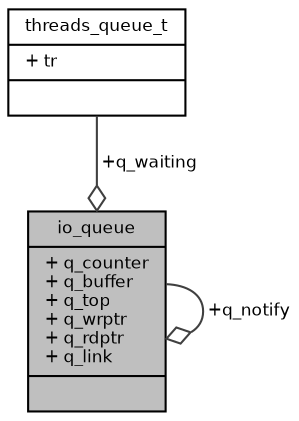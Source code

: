 digraph "io_queue"
{
  bgcolor="transparent";
  edge [fontname="Helvetica",fontsize="8",labelfontname="Helvetica",labelfontsize="8"];
  node [fontname="Helvetica",fontsize="8",shape=record];
  Node1 [label="{io_queue\n|+ q_counter\l+ q_buffer\l+ q_top\l+ q_wrptr\l+ q_rdptr\l+ q_link\l|}",height=0.2,width=0.4,color="black", fillcolor="grey75", style="filled", fontcolor="black"];
  Node1 -> Node1 [color="grey25",fontsize="8",style="solid",label=" +q_notify" ,arrowhead="odiamond",fontname="Helvetica"];
  Node2 -> Node1 [color="grey25",fontsize="8",style="solid",label=" +q_waiting" ,arrowhead="odiamond",fontname="Helvetica"];
  Node2 [label="{threads_queue_t\n|+ tr\l|}",height=0.2,width=0.4,color="black",URL="$structthreads__queue__t.html",tooltip="Type of a thread queue. "];
}
